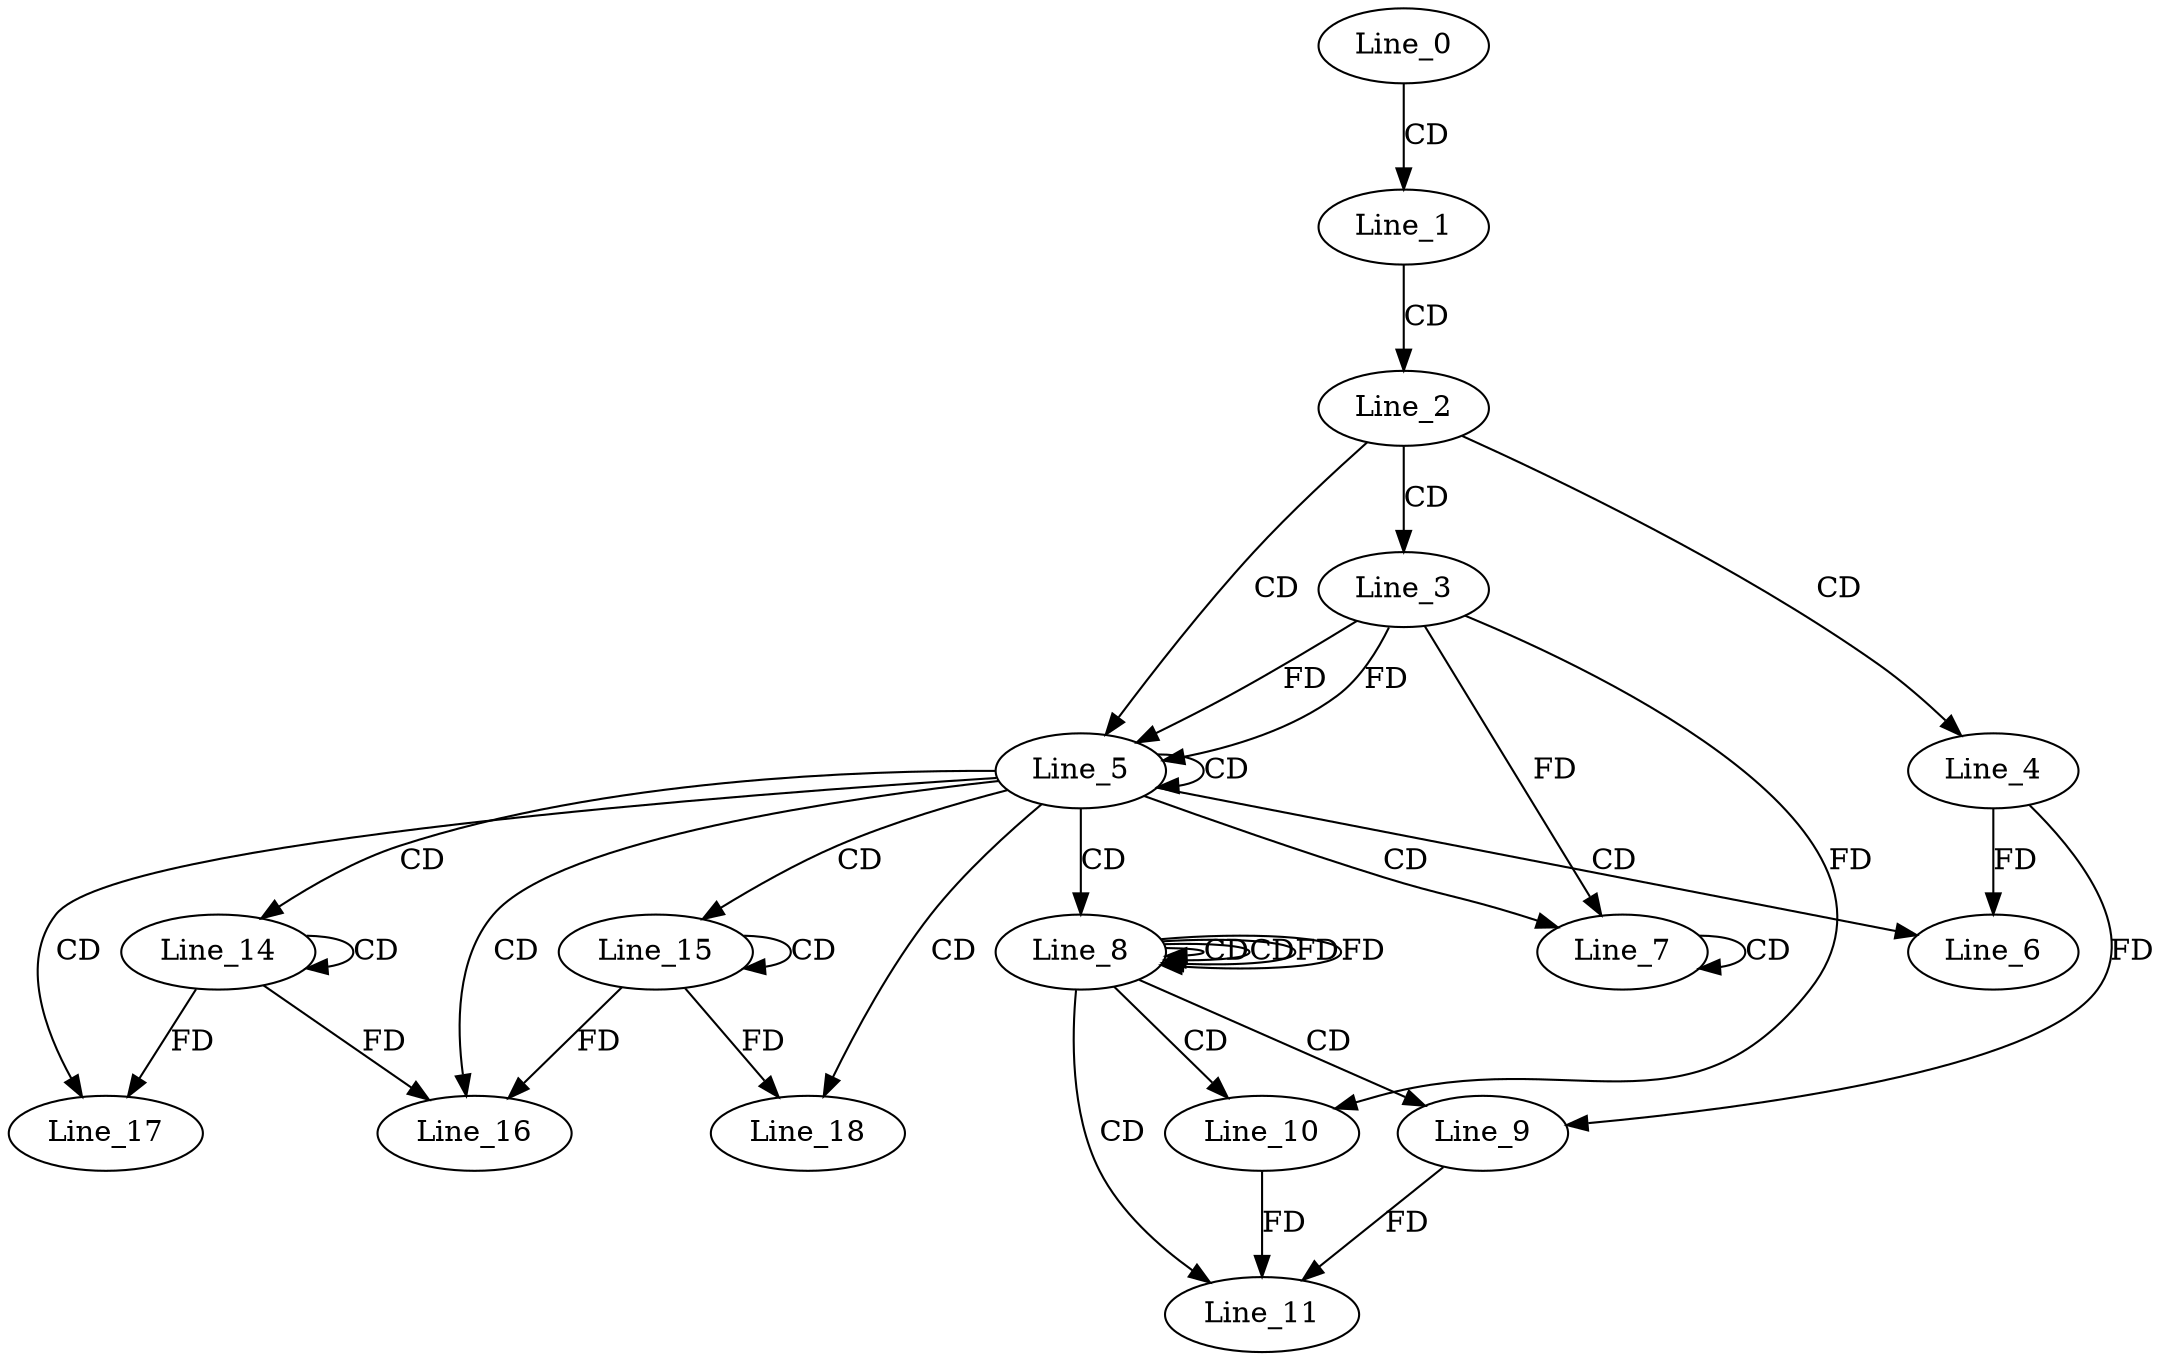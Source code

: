 digraph G {
  Line_0;
  Line_1;
  Line_2;
  Line_3;
  Line_4;
  Line_5;
  Line_5;
  Line_6;
  Line_7;
  Line_7;
  Line_8;
  Line_8;
  Line_8;
  Line_9;
  Line_9;
  Line_10;
  Line_10;
  Line_11;
  Line_14;
  Line_14;
  Line_15;
  Line_15;
  Line_16;
  Line_16;
  Line_17;
  Line_18;
  Line_0 -> Line_1 [ label="CD" ];
  Line_1 -> Line_2 [ label="CD" ];
  Line_2 -> Line_3 [ label="CD" ];
  Line_2 -> Line_4 [ label="CD" ];
  Line_2 -> Line_5 [ label="CD" ];
  Line_3 -> Line_5 [ label="FD" ];
  Line_5 -> Line_5 [ label="CD" ];
  Line_3 -> Line_5 [ label="FD" ];
  Line_5 -> Line_6 [ label="CD" ];
  Line_4 -> Line_6 [ label="FD" ];
  Line_5 -> Line_7 [ label="CD" ];
  Line_7 -> Line_7 [ label="CD" ];
  Line_3 -> Line_7 [ label="FD" ];
  Line_5 -> Line_8 [ label="CD" ];
  Line_8 -> Line_8 [ label="CD" ];
  Line_8 -> Line_8 [ label="CD" ];
  Line_8 -> Line_8 [ label="FD" ];
  Line_8 -> Line_9 [ label="CD" ];
  Line_4 -> Line_9 [ label="FD" ];
  Line_8 -> Line_10 [ label="CD" ];
  Line_3 -> Line_10 [ label="FD" ];
  Line_8 -> Line_11 [ label="CD" ];
  Line_10 -> Line_11 [ label="FD" ];
  Line_9 -> Line_11 [ label="FD" ];
  Line_5 -> Line_14 [ label="CD" ];
  Line_14 -> Line_14 [ label="CD" ];
  Line_5 -> Line_15 [ label="CD" ];
  Line_15 -> Line_15 [ label="CD" ];
  Line_5 -> Line_16 [ label="CD" ];
  Line_14 -> Line_16 [ label="FD" ];
  Line_15 -> Line_16 [ label="FD" ];
  Line_5 -> Line_17 [ label="CD" ];
  Line_14 -> Line_17 [ label="FD" ];
  Line_5 -> Line_18 [ label="CD" ];
  Line_15 -> Line_18 [ label="FD" ];
  Line_8 -> Line_8 [ label="FD" ];
}
